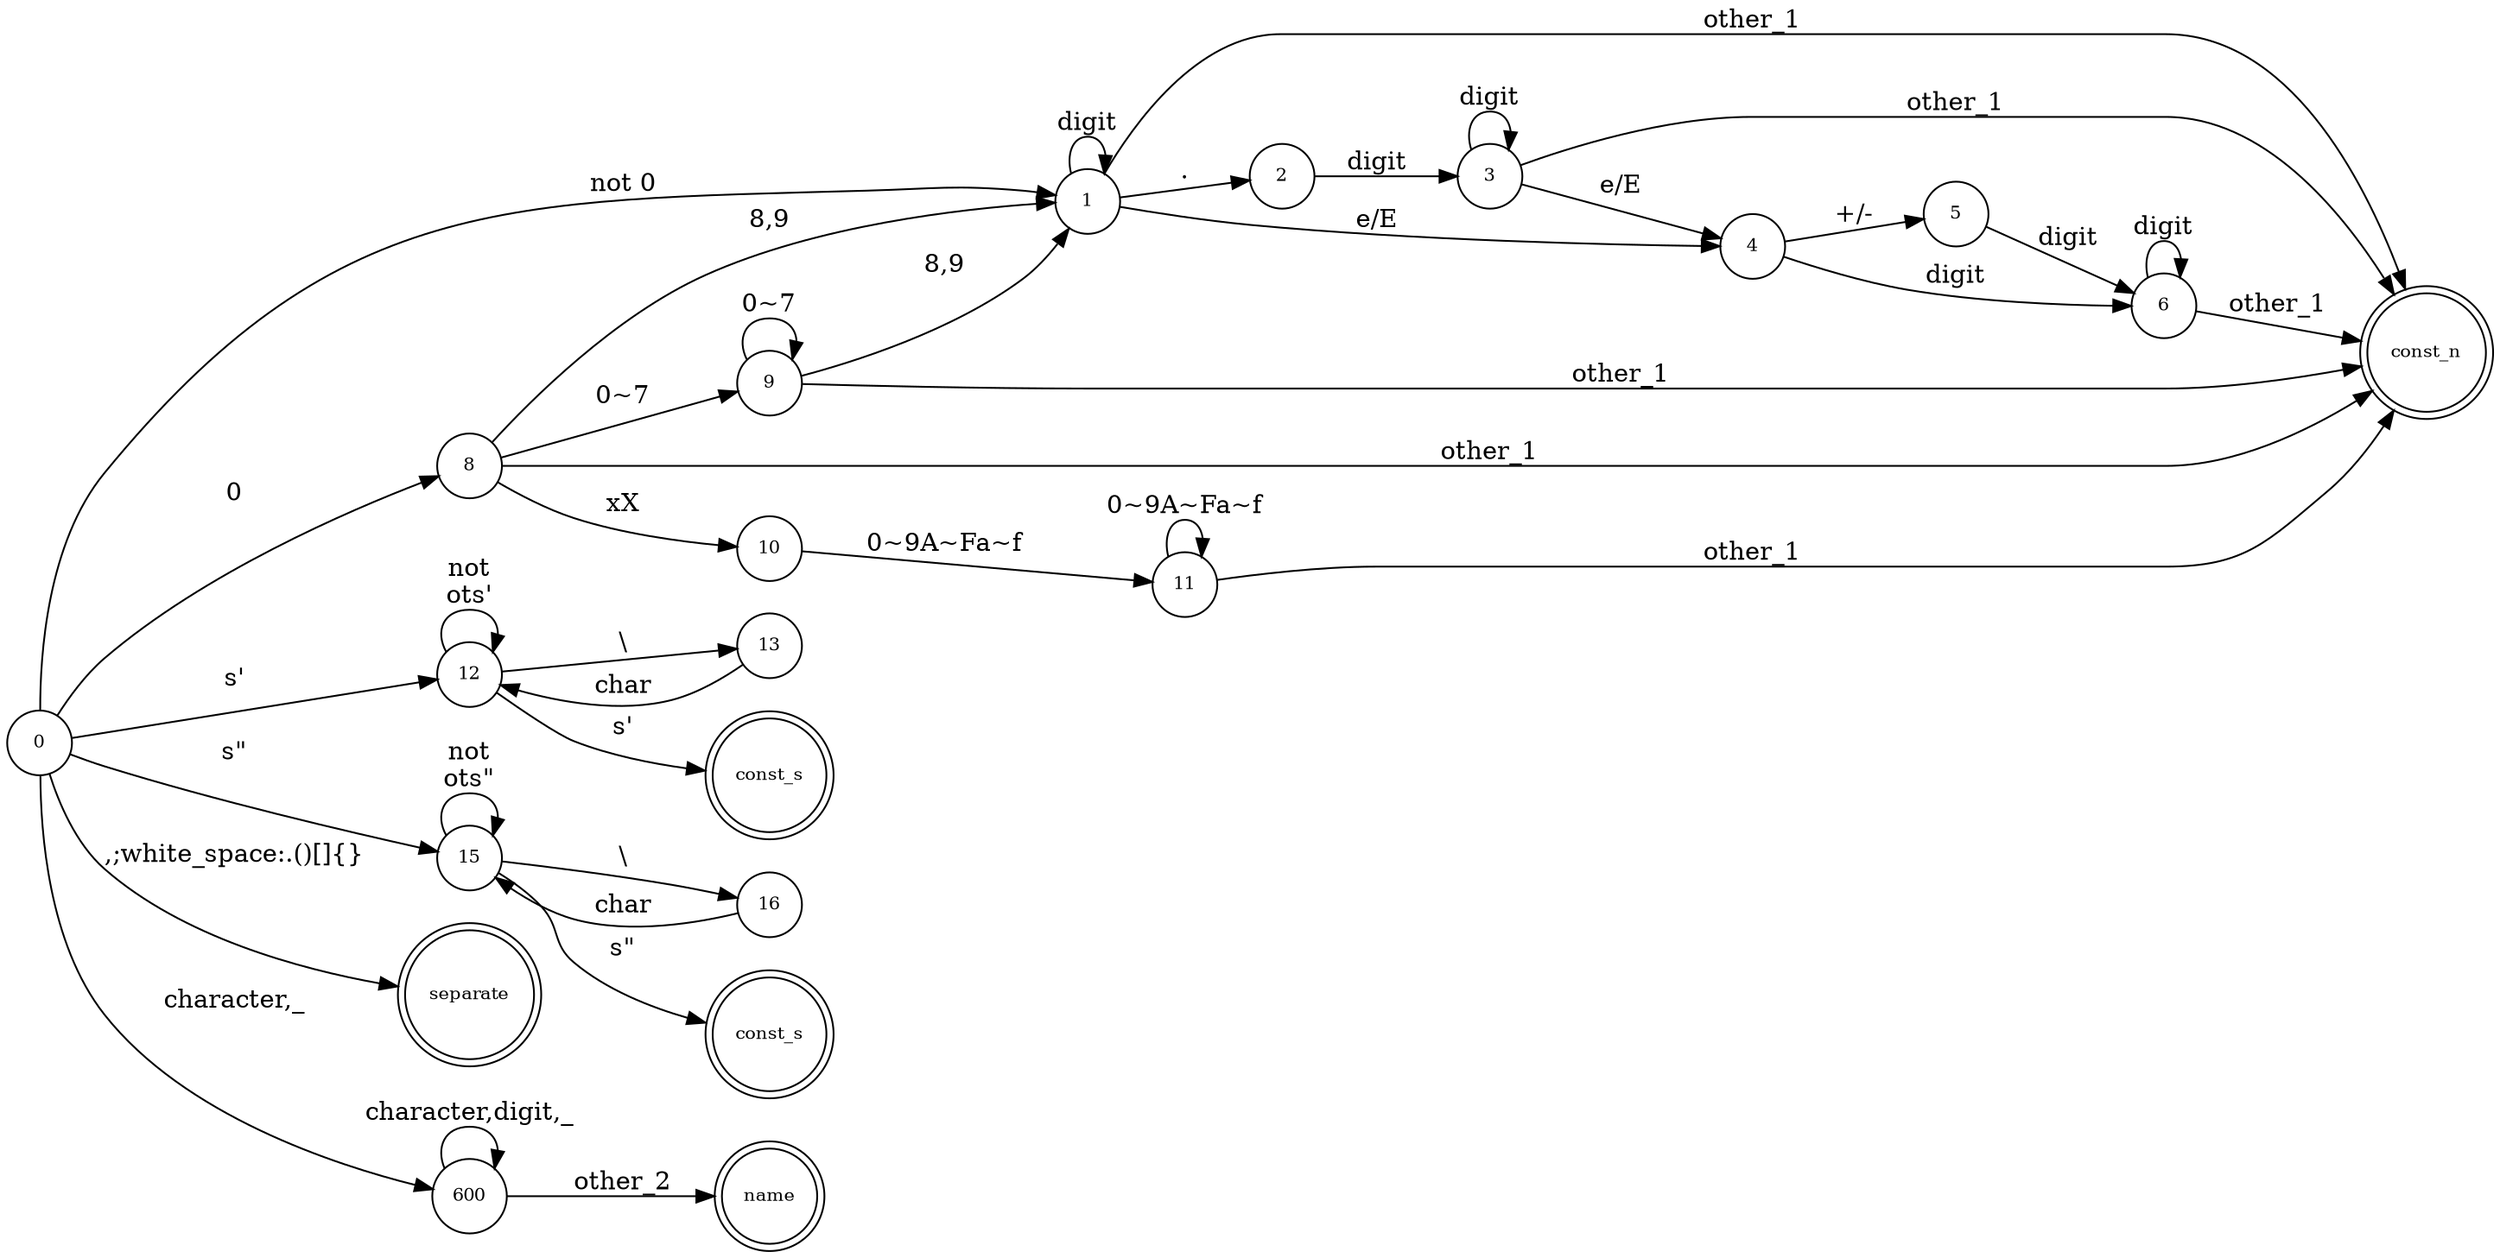 digraph finit_state_machine {
    rankdir=LR;
    size="50,50";
    
    // the number and the string node 1 ~ 100
    node [shape = circle, label = "0", fontsize = 10]; 0;
    node [shape = circle, label = "1", fontsize = 10]; 1;
    node [shape = circle, label = "2", fontsize = 10]; 2;
    node [shape = circle, label = "3", fontsize = 10]; 3;
    node [shape = circle, label = "4", fontsize = 10]; 4;
    node [shape = circle, label = "5", fontsize = 10]; 5;
    node [shape = circle, label = "6", fontsize = 10]; 6;
    // the state that is a number
    node [shape = doublecircle, label = "const_n", fontsize = 10]; 7;    
    node [shape = circle, label = "8", fontsize = 10]; 8;
    node [shape = circle, label = "9", fontsize = 10]; 9;
    node [shape = circle, label = "10", fontsize = 10]; 10;
    node [shape = circle, label = "11", fontsize = 10]; 11;

    node [shape = circle, label = "12", fontsize = 10]; 12;
    node [shape = circle, label = "13", fontsize = 10]; 13;
    node [shape = doublecircle, label = "const_s", fontsize = 10]; 14;
    node [shape = circle, label = "15", fontsize = 10]; 15;
    node [shape = circle, label = "16", fontsize = 10]; 16;
    node [shape = doublecircle, label = "const_s", fontsize = 10]; 17
    
    // the separate character  200 ~ 300
    // , ; white_space : ( ) [ ] { } 
    node [shape = doublecircle, label = "separate", fontsize = 10]; 200;  // ,
    
    /* the operator characer 400 ~ 500
    // ([point - operator *, &], -, +) need to be foucused on
    node [shape = doublecircle, label = "400", fontsize = 10]; 400;       // +, ++, +=
    node [shape = doublecircle, label = "401", fontsize = 10]; 401;       // +
    node [shape = doublecircle, label = "402", fontsize = 10]; 402;       // ++
    node [shape = doublecircle, label = "403", fontsize = 10]; 403;       // +=
    
    node [shape = doublecircle, label = "404", fontsize = 10]; 404;       // -, --, -=
    node [shape = doublecircle, label = "405", fontsize = 10]; 405;       // -
    node [shape = doublecircle, label = "406", fontsize = 10]; 406;       // --
    node [shape = doublecircle, label = "407", fontsize = 10]; 407;       // -=
    
    node [shape = doublecircle, label = "408", fontsize = 10]; 408;       // *, *=
    node [shape = doublecircle, label = "409", fontsize = 10]; 409;       // *
    node [shape = doublecircle, label = "410", fontsize = 10]; 410;       // *=
    
    node [shape = doublecircle, label = "411", fontsize = 10]; 411;       // /, /=
    node [shape = doublecircle, label = "412", fontsize = 10]; 412;       // /
    node [shape = doublecircle, label = "413", fontsize = 10]; 413;       // /=
    
    node [shape = doublecircle, label = "414", fontsize = 10]; 414;       // %, %=
    node [shape = doublecircle, label = "415", fontsize = 10]; 415;       // %
    node [shape = doublecircle, label = "416", fontsize = 10]; 416;       // %=
    
    node [shape = doublecircle, label = "417", fontsize = 10]; 417;       // =, ==
    node [shape = doublecircle, label = "418", fontsize = 10]; 418;       // =
    node [shape = doublecircle, label = "419", fontsize = 10]; 419;       // ==
    
    node [shape = doublecircle, label = "420", fontsize = 10]; 420;       // !, !=
    node [shape = doublecircle, label = "421", fontsize = 10]; 421;       // !
    node [shape = doublecircle, label = "422", fontsize = 10]; 422;       // !=
    
    node [shape = doublecircle, label = "423", fontsize = 10]; 423;       // <, <=, <<
    node [shape = doublecircle, label = "424", fontsize = 10]; 424;       // <
    node [shape = doublecircle, label = "425", fontsize = 10]; 425;       // <=
    node [shape = doublecircle, label = "426", fontsize = 10]; 426;       // <<
    
    node [shape = doublecircle, label = "427", fontsize = 10]; 427;       // >, >=, >>
    node [shape = doublecircle, label = "428", fontsize = 10]; 428;       // >
    node [shape = doublecircle, label = "429", fontsize = 10]; 429;       // >=
    node [shape = doublecircle, label = "430", fontsize = 10]; 430;       // >>
    
    node [shape = doublecircle, label = "431", fontsize = 10]; 431;       // ~
    
    node [shape = doublecircle, label = "432", fontsize = 10]; 432;       // &, &&, &=
    node [shape = doublecircle, label = "433", fontsize = 10]; 433;       // &
    node [shape = doublecircle, label = "434", fontsize = 10]; 434;       // &&
    node [shape = doublecircle, label = "435", fontsize = 10]; 435;       // &=
    
    node [shape = doublecircle, label = "436", fontsize = 10]; 436;       // |, ||, |=
    node [shape = doublecircle, label = "437", fontsize = 10]; 437;       // |
    node [shape = doublecircle, label = "438", fontsize = 10]; 438;       // ||
    node [shape = doublecircle, label = "439", fontsize = 10]; 439;       // |=

    node [shape = doublecircle, label = "440", fontsize = 10]; 440;       // .
    
    */
    
    // name node 600 ~ 700
    node [shape = circle, label = "600", fontsize = 10]; 600;             
    node [shape = doublecircle, label = "name", fontsize = 10]; 601;             //
    
    // name edge, need to check the saver name in C
    0       ->      600      [label="character,_"];
    600     ->      600      [label="character,digit,_"];
    600     ->      601      [label="other_2"];
    
    
    // the number and the string edge
    0       ->      1       [label="not 0"];
    0       ->      8       [label="0"];
    1       ->      1       [label="digit"];
    1       ->      2       [label="."];
    1       ->      4       [label="e/E"];
    1       ->      7       [label="other_1"];
    2       ->      3       [label="digit"];
    3       ->      3       [label="digit"];
    3       ->      7       [label="other_1"];
    3       ->      4       [label="e/E"];
    4       ->      6       [label="digit"];
    4       ->      5       [label="+/-"];
    5       ->      6       [label="digit"];
    6       ->      6       [label="digit"];
    6       ->      7       [label="other_1"];
    8       ->      1       [label="8,9"];
    8       ->      9       [label="0~7"];
    8       ->      10      [label="xX"];
    8       ->      7       [label="other_1"];
    9       ->      9       [label="0~7"];
    9       ->      1       [label="8,9"];
    9       ->      7       [label="other_1"]
    10      ->      11      [label="0~9A~Fa~f"];
    11      ->      11      [label="0~9A~Fa~f"];
    11      ->      7       [label="other_1"];

    0       ->      12      [label="s'"];
    12      ->      12      [label="not\nots'"];
    12      ->      13      [label="\\"];
    12      ->      14      [label="s'"]
    13      ->      12      [label="char"];

    0       ->      15      [label="s\""];
    15      ->      15      [label="not\nots\""];
    15      ->      16      [label="\\"];
    15      ->      17      [label="s\""];
    16      ->      15      [label="char"]      
    
    // the separate character edge
    0       ->      200    [label=",;white_space:.()[]{}"];
}
